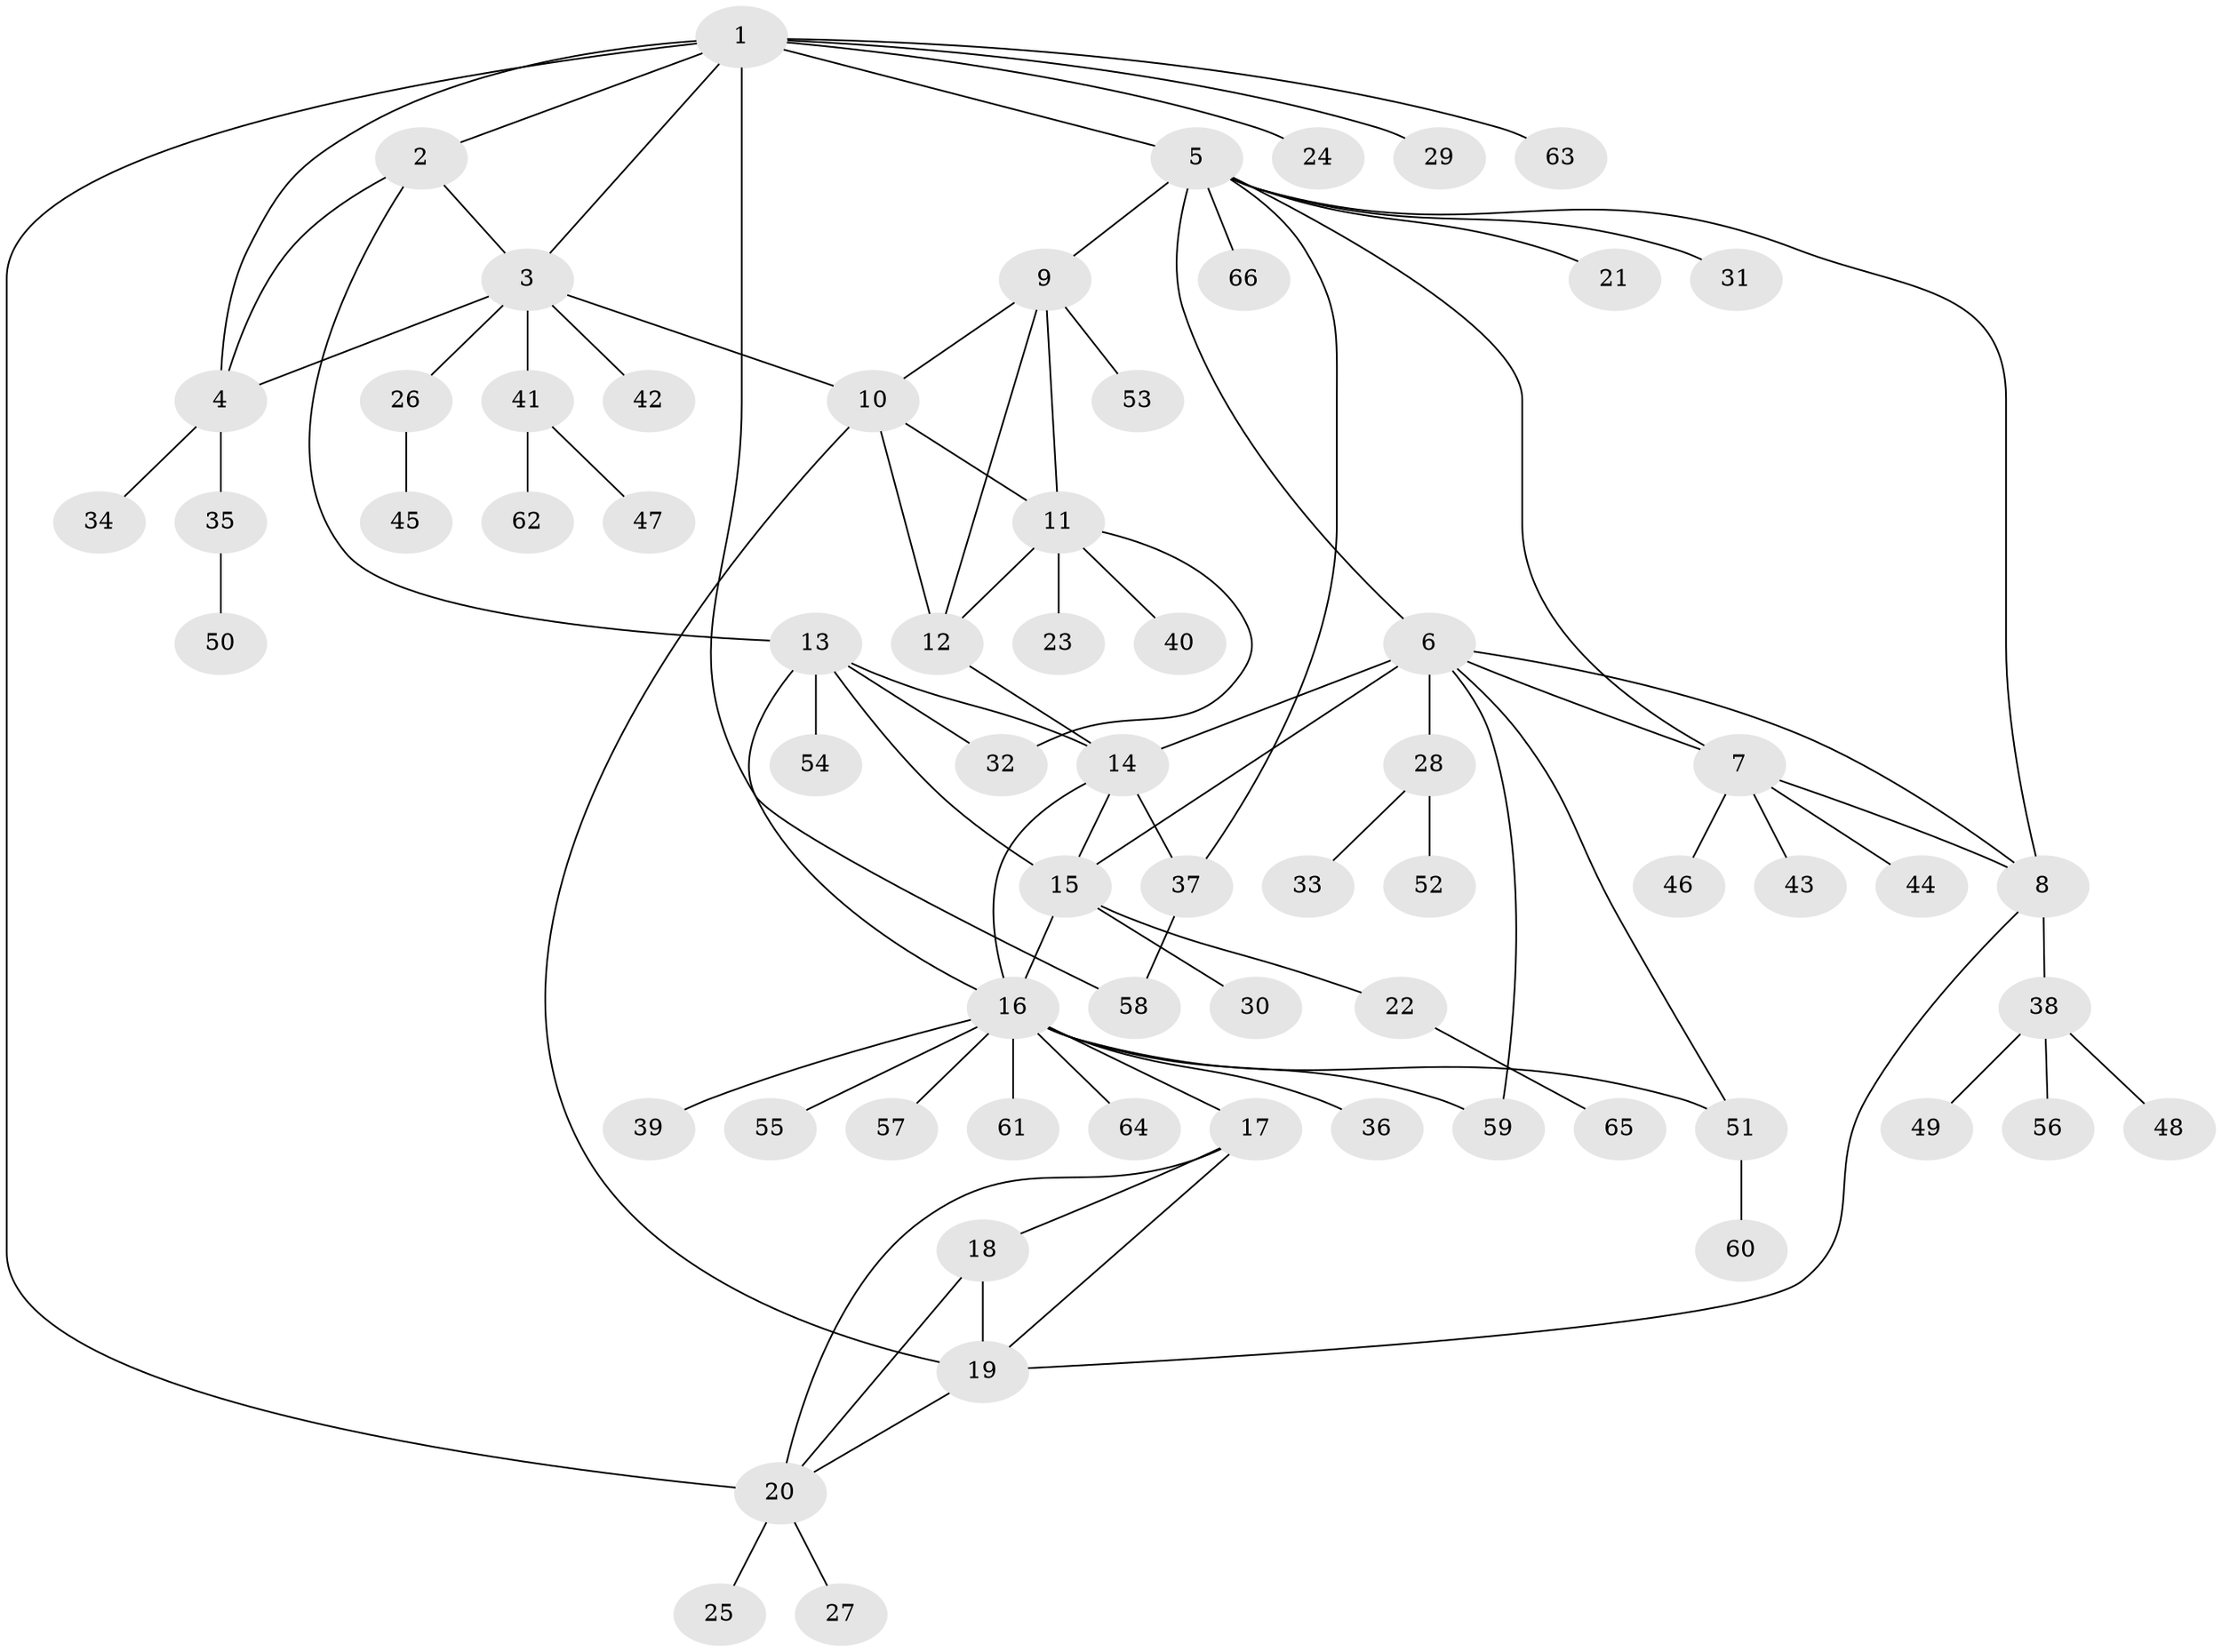 // original degree distribution, {10: 0.02127659574468085, 4: 0.05319148936170213, 8: 0.010638297872340425, 6: 0.05319148936170213, 9: 0.010638297872340425, 7: 0.05319148936170213, 5: 0.031914893617021274, 13: 0.010638297872340425, 1: 0.5851063829787234, 2: 0.13829787234042554, 3: 0.031914893617021274}
// Generated by graph-tools (version 1.1) at 2025/52/03/04/25 22:52:32]
// undirected, 66 vertices, 92 edges
graph export_dot {
  node [color=gray90,style=filled];
  1;
  2;
  3;
  4;
  5;
  6;
  7;
  8;
  9;
  10;
  11;
  12;
  13;
  14;
  15;
  16;
  17;
  18;
  19;
  20;
  21;
  22;
  23;
  24;
  25;
  26;
  27;
  28;
  29;
  30;
  31;
  32;
  33;
  34;
  35;
  36;
  37;
  38;
  39;
  40;
  41;
  42;
  43;
  44;
  45;
  46;
  47;
  48;
  49;
  50;
  51;
  52;
  53;
  54;
  55;
  56;
  57;
  58;
  59;
  60;
  61;
  62;
  63;
  64;
  65;
  66;
  1 -- 2 [weight=1.0];
  1 -- 3 [weight=1.0];
  1 -- 4 [weight=1.0];
  1 -- 5 [weight=1.0];
  1 -- 20 [weight=1.0];
  1 -- 24 [weight=1.0];
  1 -- 29 [weight=1.0];
  1 -- 58 [weight=1.0];
  1 -- 63 [weight=1.0];
  2 -- 3 [weight=1.0];
  2 -- 4 [weight=1.0];
  2 -- 13 [weight=1.0];
  3 -- 4 [weight=1.0];
  3 -- 10 [weight=1.0];
  3 -- 26 [weight=1.0];
  3 -- 41 [weight=1.0];
  3 -- 42 [weight=1.0];
  4 -- 34 [weight=1.0];
  4 -- 35 [weight=1.0];
  5 -- 6 [weight=1.0];
  5 -- 7 [weight=1.0];
  5 -- 8 [weight=1.0];
  5 -- 9 [weight=1.0];
  5 -- 21 [weight=1.0];
  5 -- 31 [weight=1.0];
  5 -- 37 [weight=1.0];
  5 -- 66 [weight=1.0];
  6 -- 7 [weight=1.0];
  6 -- 8 [weight=1.0];
  6 -- 14 [weight=1.0];
  6 -- 15 [weight=1.0];
  6 -- 28 [weight=1.0];
  6 -- 51 [weight=1.0];
  6 -- 59 [weight=1.0];
  7 -- 8 [weight=1.0];
  7 -- 43 [weight=1.0];
  7 -- 44 [weight=1.0];
  7 -- 46 [weight=1.0];
  8 -- 19 [weight=1.0];
  8 -- 38 [weight=1.0];
  9 -- 10 [weight=1.0];
  9 -- 11 [weight=1.0];
  9 -- 12 [weight=1.0];
  9 -- 53 [weight=1.0];
  10 -- 11 [weight=1.0];
  10 -- 12 [weight=1.0];
  10 -- 19 [weight=1.0];
  11 -- 12 [weight=1.0];
  11 -- 23 [weight=1.0];
  11 -- 32 [weight=1.0];
  11 -- 40 [weight=1.0];
  12 -- 14 [weight=1.0];
  13 -- 14 [weight=1.0];
  13 -- 15 [weight=1.0];
  13 -- 16 [weight=1.0];
  13 -- 32 [weight=1.0];
  13 -- 54 [weight=1.0];
  14 -- 15 [weight=1.0];
  14 -- 16 [weight=1.0];
  14 -- 37 [weight=1.0];
  15 -- 16 [weight=1.0];
  15 -- 22 [weight=1.0];
  15 -- 30 [weight=1.0];
  16 -- 17 [weight=1.0];
  16 -- 36 [weight=1.0];
  16 -- 39 [weight=1.0];
  16 -- 51 [weight=1.0];
  16 -- 55 [weight=1.0];
  16 -- 57 [weight=1.0];
  16 -- 59 [weight=1.0];
  16 -- 61 [weight=1.0];
  16 -- 64 [weight=1.0];
  17 -- 18 [weight=1.0];
  17 -- 19 [weight=1.0];
  17 -- 20 [weight=1.0];
  18 -- 19 [weight=1.0];
  18 -- 20 [weight=1.0];
  19 -- 20 [weight=1.0];
  20 -- 25 [weight=1.0];
  20 -- 27 [weight=1.0];
  22 -- 65 [weight=1.0];
  26 -- 45 [weight=1.0];
  28 -- 33 [weight=1.0];
  28 -- 52 [weight=1.0];
  35 -- 50 [weight=1.0];
  37 -- 58 [weight=1.0];
  38 -- 48 [weight=1.0];
  38 -- 49 [weight=1.0];
  38 -- 56 [weight=1.0];
  41 -- 47 [weight=1.0];
  41 -- 62 [weight=1.0];
  51 -- 60 [weight=1.0];
}
